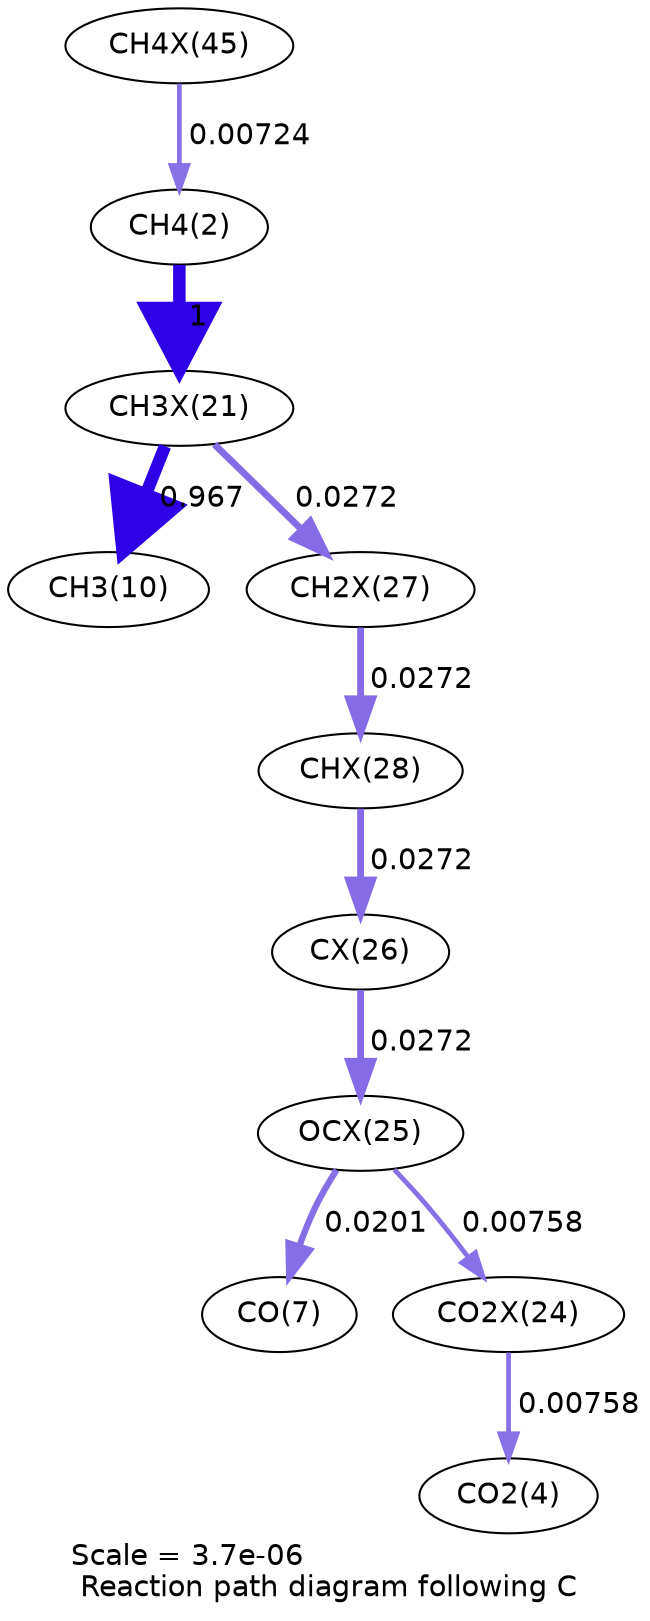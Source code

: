 digraph reaction_paths {
center=1;
s86 -> s4[fontname="Helvetica", penwidth=2.28, arrowsize=1.14, color="0.7, 0.507, 0.9"
, label=" 0.00724"];
s4 -> s78[fontname="Helvetica", penwidth=6, arrowsize=3, color="0.7, 1.5, 0.9"
, label=" 1"];
s78 -> s12[fontname="Helvetica", penwidth=5.97, arrowsize=2.99, color="0.7, 1.47, 0.9"
, label=" 0.967"];
s78 -> s84[fontname="Helvetica", penwidth=3.28, arrowsize=1.64, color="0.7, 0.527, 0.9"
, label=" 0.0272"];
s84 -> s85[fontname="Helvetica", penwidth=3.28, arrowsize=1.64, color="0.7, 0.527, 0.9"
, label=" 0.0272"];
s85 -> s83[fontname="Helvetica", penwidth=3.28, arrowsize=1.64, color="0.7, 0.527, 0.9"
, label=" 0.0272"];
s83 -> s82[fontname="Helvetica", penwidth=3.28, arrowsize=1.64, color="0.7, 0.527, 0.9"
, label=" 0.0272"];
s82 -> s9[fontname="Helvetica", penwidth=3.05, arrowsize=1.53, color="0.7, 0.52, 0.9"
, label=" 0.0201"];
s82 -> s81[fontname="Helvetica", penwidth=2.31, arrowsize=1.16, color="0.7, 0.508, 0.9"
, label=" 0.00758"];
s81 -> s6[fontname="Helvetica", penwidth=2.31, arrowsize=1.16, color="0.7, 0.508, 0.9"
, label=" 0.00758"];
s4 [ fontname="Helvetica", label="CH4(2)"];
s6 [ fontname="Helvetica", label="CO2(4)"];
s9 [ fontname="Helvetica", label="CO(7)"];
s12 [ fontname="Helvetica", label="CH3(10)"];
s78 [ fontname="Helvetica", label="CH3X(21)"];
s81 [ fontname="Helvetica", label="CO2X(24)"];
s82 [ fontname="Helvetica", label="OCX(25)"];
s83 [ fontname="Helvetica", label="CX(26)"];
s84 [ fontname="Helvetica", label="CH2X(27)"];
s85 [ fontname="Helvetica", label="CHX(28)"];
s86 [ fontname="Helvetica", label="CH4X(45)"];
 label = "Scale = 3.7e-06\l Reaction path diagram following C";
 fontname = "Helvetica";
}
